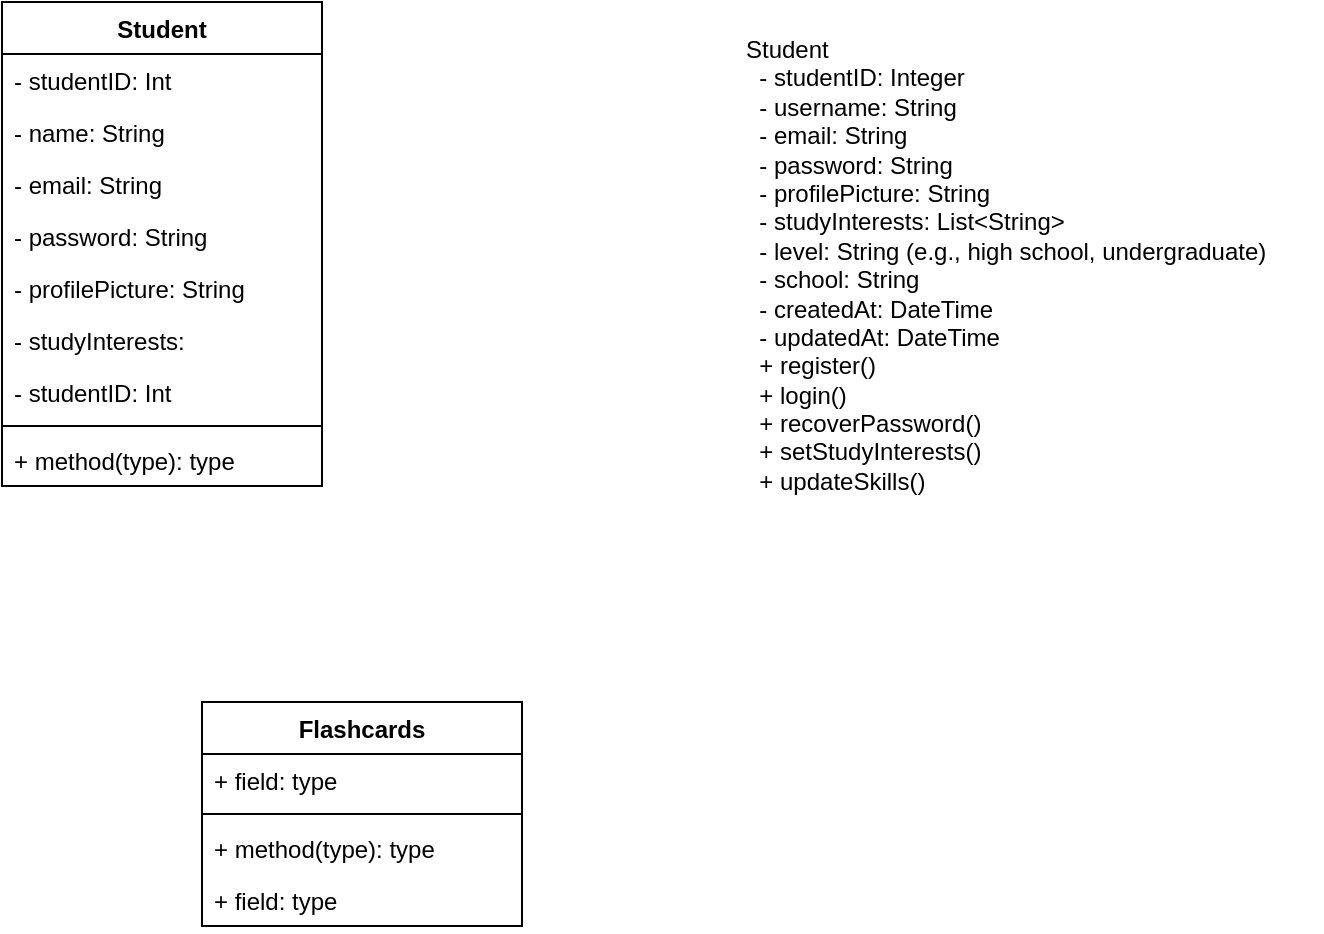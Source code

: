 <mxfile version="24.7.2" type="github" pages="2">
  <diagram name="classdiagram" id="asNL-EBBEeD5k-Nzu0Zw">
    <mxGraphModel dx="1034" dy="459" grid="1" gridSize="10" guides="1" tooltips="1" connect="1" arrows="1" fold="1" page="1" pageScale="1" pageWidth="827" pageHeight="1169" math="0" shadow="0">
      <root>
        <mxCell id="0" />
        <mxCell id="1" parent="0" />
        <mxCell id="3LF1SRSGRzl-hspdko9j-1" value="Student&lt;div&gt;&lt;br&gt;&lt;/div&gt;" style="swimlane;fontStyle=1;align=center;verticalAlign=top;childLayout=stackLayout;horizontal=1;startSize=26;horizontalStack=0;resizeParent=1;resizeParentMax=0;resizeLast=0;collapsible=1;marginBottom=0;whiteSpace=wrap;html=1;" parent="1" vertex="1">
          <mxGeometry x="90" y="30" width="160" height="242" as="geometry" />
        </mxCell>
        <mxCell id="3LF1SRSGRzl-hspdko9j-2" value="- studentID: Int" style="text;strokeColor=none;fillColor=none;align=left;verticalAlign=top;spacingLeft=4;spacingRight=4;overflow=hidden;rotatable=0;points=[[0,0.5],[1,0.5]];portConstraint=eastwest;whiteSpace=wrap;html=1;" parent="3LF1SRSGRzl-hspdko9j-1" vertex="1">
          <mxGeometry y="26" width="160" height="26" as="geometry" />
        </mxCell>
        <mxCell id="3LF1SRSGRzl-hspdko9j-10" value="- name: String" style="text;strokeColor=none;fillColor=none;align=left;verticalAlign=top;spacingLeft=4;spacingRight=4;overflow=hidden;rotatable=0;points=[[0,0.5],[1,0.5]];portConstraint=eastwest;whiteSpace=wrap;html=1;" parent="3LF1SRSGRzl-hspdko9j-1" vertex="1">
          <mxGeometry y="52" width="160" height="26" as="geometry" />
        </mxCell>
        <mxCell id="3LF1SRSGRzl-hspdko9j-11" value="- email: String" style="text;strokeColor=none;fillColor=none;align=left;verticalAlign=top;spacingLeft=4;spacingRight=4;overflow=hidden;rotatable=0;points=[[0,0.5],[1,0.5]];portConstraint=eastwest;whiteSpace=wrap;html=1;" parent="3LF1SRSGRzl-hspdko9j-1" vertex="1">
          <mxGeometry y="78" width="160" height="26" as="geometry" />
        </mxCell>
        <mxCell id="3LF1SRSGRzl-hspdko9j-12" value="- password: String" style="text;strokeColor=none;fillColor=none;align=left;verticalAlign=top;spacingLeft=4;spacingRight=4;overflow=hidden;rotatable=0;points=[[0,0.5],[1,0.5]];portConstraint=eastwest;whiteSpace=wrap;html=1;" parent="3LF1SRSGRzl-hspdko9j-1" vertex="1">
          <mxGeometry y="104" width="160" height="26" as="geometry" />
        </mxCell>
        <mxCell id="3LF1SRSGRzl-hspdko9j-22" value="- profilePicture: String" style="text;strokeColor=none;fillColor=none;align=left;verticalAlign=top;spacingLeft=4;spacingRight=4;overflow=hidden;rotatable=0;points=[[0,0.5],[1,0.5]];portConstraint=eastwest;whiteSpace=wrap;html=1;" parent="3LF1SRSGRzl-hspdko9j-1" vertex="1">
          <mxGeometry y="130" width="160" height="26" as="geometry" />
        </mxCell>
        <mxCell id="3LF1SRSGRzl-hspdko9j-21" value="- studyInterests:&amp;nbsp;" style="text;strokeColor=none;fillColor=none;align=left;verticalAlign=top;spacingLeft=4;spacingRight=4;overflow=hidden;rotatable=0;points=[[0,0.5],[1,0.5]];portConstraint=eastwest;whiteSpace=wrap;html=1;" parent="3LF1SRSGRzl-hspdko9j-1" vertex="1">
          <mxGeometry y="156" width="160" height="26" as="geometry" />
        </mxCell>
        <mxCell id="3LF1SRSGRzl-hspdko9j-20" value="- studentID: Int" style="text;strokeColor=none;fillColor=none;align=left;verticalAlign=top;spacingLeft=4;spacingRight=4;overflow=hidden;rotatable=0;points=[[0,0.5],[1,0.5]];portConstraint=eastwest;whiteSpace=wrap;html=1;" parent="3LF1SRSGRzl-hspdko9j-1" vertex="1">
          <mxGeometry y="182" width="160" height="26" as="geometry" />
        </mxCell>
        <mxCell id="3LF1SRSGRzl-hspdko9j-3" value="" style="line;strokeWidth=1;fillColor=none;align=left;verticalAlign=middle;spacingTop=-1;spacingLeft=3;spacingRight=3;rotatable=0;labelPosition=right;points=[];portConstraint=eastwest;strokeColor=inherit;" parent="3LF1SRSGRzl-hspdko9j-1" vertex="1">
          <mxGeometry y="208" width="160" height="8" as="geometry" />
        </mxCell>
        <mxCell id="3LF1SRSGRzl-hspdko9j-4" value="+ method(type): type" style="text;strokeColor=none;fillColor=none;align=left;verticalAlign=top;spacingLeft=4;spacingRight=4;overflow=hidden;rotatable=0;points=[[0,0.5],[1,0.5]];portConstraint=eastwest;whiteSpace=wrap;html=1;" parent="3LF1SRSGRzl-hspdko9j-1" vertex="1">
          <mxGeometry y="216" width="160" height="26" as="geometry" />
        </mxCell>
        <mxCell id="3LF1SRSGRzl-hspdko9j-5" value="Flashcards&lt;div&gt;&lt;br&gt;&lt;/div&gt;" style="swimlane;fontStyle=1;align=center;verticalAlign=top;childLayout=stackLayout;horizontal=1;startSize=26;horizontalStack=0;resizeParent=1;resizeParentMax=0;resizeLast=0;collapsible=1;marginBottom=0;whiteSpace=wrap;html=1;" parent="1" vertex="1">
          <mxGeometry x="190" y="380" width="160" height="112" as="geometry" />
        </mxCell>
        <mxCell id="3LF1SRSGRzl-hspdko9j-6" value="+ field: type" style="text;strokeColor=none;fillColor=none;align=left;verticalAlign=top;spacingLeft=4;spacingRight=4;overflow=hidden;rotatable=0;points=[[0,0.5],[1,0.5]];portConstraint=eastwest;whiteSpace=wrap;html=1;" parent="3LF1SRSGRzl-hspdko9j-5" vertex="1">
          <mxGeometry y="26" width="160" height="26" as="geometry" />
        </mxCell>
        <mxCell id="3LF1SRSGRzl-hspdko9j-7" value="" style="line;strokeWidth=1;fillColor=none;align=left;verticalAlign=middle;spacingTop=-1;spacingLeft=3;spacingRight=3;rotatable=0;labelPosition=right;points=[];portConstraint=eastwest;strokeColor=inherit;" parent="3LF1SRSGRzl-hspdko9j-5" vertex="1">
          <mxGeometry y="52" width="160" height="8" as="geometry" />
        </mxCell>
        <mxCell id="3LF1SRSGRzl-hspdko9j-8" value="+ method(type): type" style="text;strokeColor=none;fillColor=none;align=left;verticalAlign=top;spacingLeft=4;spacingRight=4;overflow=hidden;rotatable=0;points=[[0,0.5],[1,0.5]];portConstraint=eastwest;whiteSpace=wrap;html=1;" parent="3LF1SRSGRzl-hspdko9j-5" vertex="1">
          <mxGeometry y="60" width="160" height="26" as="geometry" />
        </mxCell>
        <mxCell id="3uo8lUfGvQ6s-oUoCpjn-1" value="+ field: type" style="text;strokeColor=none;fillColor=none;align=left;verticalAlign=top;spacingLeft=4;spacingRight=4;overflow=hidden;rotatable=0;points=[[0,0.5],[1,0.5]];portConstraint=eastwest;whiteSpace=wrap;html=1;" vertex="1" parent="3LF1SRSGRzl-hspdko9j-5">
          <mxGeometry y="86" width="160" height="26" as="geometry" />
        </mxCell>
        <mxCell id="3LF1SRSGRzl-hspdko9j-9" value="Student&#xa;  - studentID: Integer&#xa;  - username: String&#xa;  - email: String&#xa;  - password: String&#xa;  - profilePicture: String&#xa;  - studyInterests: List&lt;String&gt;&#xa;  - level: String (e.g., high school, undergraduate)&#xa;  - school: String&#xa;  - createdAt: DateTime&#xa;  - updatedAt: DateTime&#xa;  + register()&#xa;  + login()&#xa;  + recoverPassword()&#xa;  + setStudyInterests()&#xa;  + updateSkills()" style="text;whiteSpace=wrap;" parent="1" vertex="1">
          <mxGeometry x="460" y="40" width="290" height="250" as="geometry" />
        </mxCell>
      </root>
    </mxGraphModel>
  </diagram>
  <diagram id="MI_SpHJpGGWMV_lcLl78" name="UseCase">
    <mxGraphModel dx="2585" dy="1148" grid="1" gridSize="10" guides="1" tooltips="1" connect="1" arrows="1" fold="1" page="1" pageScale="1" pageWidth="827" pageHeight="1169" math="0" shadow="0">
      <root>
        <mxCell id="0" />
        <mxCell id="1" parent="0" />
        <mxCell id="-_8uZ3bbdXBZt1XkfrN1-65" style="rounded=0;orthogonalLoop=1;jettySize=auto;html=1;" edge="1" parent="1" source="-_8uZ3bbdXBZt1XkfrN1-1" target="-_8uZ3bbdXBZt1XkfrN1-15">
          <mxGeometry relative="1" as="geometry">
            <Array as="points">
              <mxPoint x="930" y="580" />
            </Array>
          </mxGeometry>
        </mxCell>
        <mxCell id="-_8uZ3bbdXBZt1XkfrN1-66" style="rounded=0;orthogonalLoop=1;jettySize=auto;html=1;entryX=1;entryY=0.5;entryDx=0;entryDy=0;" edge="1" parent="1" source="-_8uZ3bbdXBZt1XkfrN1-1" target="-_8uZ3bbdXBZt1XkfrN1-14">
          <mxGeometry relative="1" as="geometry">
            <Array as="points">
              <mxPoint x="930" y="600" />
            </Array>
          </mxGeometry>
        </mxCell>
        <mxCell id="-_8uZ3bbdXBZt1XkfrN1-68" style="rounded=0;orthogonalLoop=1;jettySize=auto;html=1;" edge="1" parent="1" source="-_8uZ3bbdXBZt1XkfrN1-1" target="-_8uZ3bbdXBZt1XkfrN1-19">
          <mxGeometry relative="1" as="geometry" />
        </mxCell>
        <mxCell id="-_8uZ3bbdXBZt1XkfrN1-69" style="rounded=0;orthogonalLoop=1;jettySize=auto;html=1;" edge="1" parent="1" source="-_8uZ3bbdXBZt1XkfrN1-1" target="-_8uZ3bbdXBZt1XkfrN1-25">
          <mxGeometry relative="1" as="geometry" />
        </mxCell>
        <mxCell id="-_8uZ3bbdXBZt1XkfrN1-70" style="rounded=0;orthogonalLoop=1;jettySize=auto;html=1;entryX=1;entryY=0.5;entryDx=0;entryDy=0;" edge="1" parent="1" source="-_8uZ3bbdXBZt1XkfrN1-1" target="-_8uZ3bbdXBZt1XkfrN1-31">
          <mxGeometry relative="1" as="geometry" />
        </mxCell>
        <mxCell id="-_8uZ3bbdXBZt1XkfrN1-71" style="rounded=0;orthogonalLoop=1;jettySize=auto;html=1;" edge="1" parent="1" source="-_8uZ3bbdXBZt1XkfrN1-1" target="-_8uZ3bbdXBZt1XkfrN1-30">
          <mxGeometry relative="1" as="geometry" />
        </mxCell>
        <mxCell id="-_8uZ3bbdXBZt1XkfrN1-72" style="rounded=0;orthogonalLoop=1;jettySize=auto;html=1;entryX=1;entryY=0.5;entryDx=0;entryDy=0;" edge="1" parent="1" source="-_8uZ3bbdXBZt1XkfrN1-1" target="-_8uZ3bbdXBZt1XkfrN1-32">
          <mxGeometry relative="1" as="geometry" />
        </mxCell>
        <mxCell id="-_8uZ3bbdXBZt1XkfrN1-73" style="rounded=0;orthogonalLoop=1;jettySize=auto;html=1;entryX=1;entryY=0.5;entryDx=0;entryDy=0;" edge="1" parent="1" source="-_8uZ3bbdXBZt1XkfrN1-1" target="-_8uZ3bbdXBZt1XkfrN1-33">
          <mxGeometry relative="1" as="geometry" />
        </mxCell>
        <mxCell id="-_8uZ3bbdXBZt1XkfrN1-1" value="Admin" style="shape=umlActor;html=1;verticalLabelPosition=bottom;verticalAlign=top;align=center;" vertex="1" parent="1">
          <mxGeometry x="1226" y="920" width="30" height="60" as="geometry" />
        </mxCell>
        <mxCell id="-_8uZ3bbdXBZt1XkfrN1-47" style="rounded=0;orthogonalLoop=1;jettySize=auto;html=1;" edge="1" parent="1" source="-_8uZ3bbdXBZt1XkfrN1-2">
          <mxGeometry relative="1" as="geometry">
            <mxPoint x="140" y="475" as="sourcePoint" />
            <mxPoint x="520" y="110" as="targetPoint" />
          </mxGeometry>
        </mxCell>
        <mxCell id="-_8uZ3bbdXBZt1XkfrN1-50" style="rounded=0;orthogonalLoop=1;jettySize=auto;html=1;entryX=0;entryY=0.5;entryDx=0;entryDy=0;" edge="1" parent="1" source="-_8uZ3bbdXBZt1XkfrN1-2" target="-_8uZ3bbdXBZt1XkfrN1-15">
          <mxGeometry relative="1" as="geometry" />
        </mxCell>
        <mxCell id="-_8uZ3bbdXBZt1XkfrN1-52" style="rounded=0;orthogonalLoop=1;jettySize=auto;html=1;entryX=0;entryY=0.5;entryDx=0;entryDy=0;" edge="1" parent="1" source="-_8uZ3bbdXBZt1XkfrN1-2" target="-_8uZ3bbdXBZt1XkfrN1-12">
          <mxGeometry relative="1" as="geometry" />
        </mxCell>
        <mxCell id="-_8uZ3bbdXBZt1XkfrN1-53" style="rounded=0;orthogonalLoop=1;jettySize=auto;html=1;" edge="1" parent="1" source="-_8uZ3bbdXBZt1XkfrN1-2">
          <mxGeometry relative="1" as="geometry">
            <mxPoint x="520" y="190" as="targetPoint" />
          </mxGeometry>
        </mxCell>
        <mxCell id="-_8uZ3bbdXBZt1XkfrN1-54" style="rounded=0;orthogonalLoop=1;jettySize=auto;html=1;" edge="1" parent="1" source="-_8uZ3bbdXBZt1XkfrN1-2">
          <mxGeometry relative="1" as="geometry">
            <mxPoint x="520" y="280" as="targetPoint" />
          </mxGeometry>
        </mxCell>
        <mxCell id="-_8uZ3bbdXBZt1XkfrN1-55" style="rounded=0;orthogonalLoop=1;jettySize=auto;html=1;" edge="1" parent="1" source="-_8uZ3bbdXBZt1XkfrN1-2">
          <mxGeometry relative="1" as="geometry">
            <mxPoint x="520" y="710" as="targetPoint" />
          </mxGeometry>
        </mxCell>
        <mxCell id="-_8uZ3bbdXBZt1XkfrN1-56" style="rounded=0;orthogonalLoop=1;jettySize=auto;html=1;entryX=0;entryY=0.5;entryDx=0;entryDy=0;" edge="1" parent="1" source="-_8uZ3bbdXBZt1XkfrN1-2" target="-_8uZ3bbdXBZt1XkfrN1-18">
          <mxGeometry relative="1" as="geometry" />
        </mxCell>
        <mxCell id="-_8uZ3bbdXBZt1XkfrN1-57" style="rounded=0;orthogonalLoop=1;jettySize=auto;html=1;" edge="1" parent="1" source="-_8uZ3bbdXBZt1XkfrN1-2">
          <mxGeometry relative="1" as="geometry">
            <mxPoint x="520" y="1060.667" as="targetPoint" />
            <Array as="points">
              <mxPoint x="520" y="1060" />
            </Array>
          </mxGeometry>
        </mxCell>
        <mxCell id="-_8uZ3bbdXBZt1XkfrN1-58" style="rounded=0;orthogonalLoop=1;jettySize=auto;html=1;entryX=0;entryY=0.5;entryDx=0;entryDy=0;" edge="1" parent="1" source="-_8uZ3bbdXBZt1XkfrN1-2" target="-_8uZ3bbdXBZt1XkfrN1-23">
          <mxGeometry relative="1" as="geometry">
            <mxPoint x="520" y="1166" as="targetPoint" />
          </mxGeometry>
        </mxCell>
        <mxCell id="-_8uZ3bbdXBZt1XkfrN1-59" style="rounded=0;orthogonalLoop=1;jettySize=auto;html=1;" edge="1" parent="1" source="-_8uZ3bbdXBZt1XkfrN1-2">
          <mxGeometry relative="1" as="geometry">
            <mxPoint x="520" y="1240" as="targetPoint" />
            <Array as="points">
              <mxPoint x="320" y="920" />
            </Array>
          </mxGeometry>
        </mxCell>
        <mxCell id="-_8uZ3bbdXBZt1XkfrN1-61" style="rounded=0;orthogonalLoop=1;jettySize=auto;html=1;entryX=0;entryY=0.5;entryDx=0;entryDy=0;" edge="1" parent="1" source="-_8uZ3bbdXBZt1XkfrN1-2" target="-_8uZ3bbdXBZt1XkfrN1-30">
          <mxGeometry relative="1" as="geometry">
            <mxPoint x="520" y="1466" as="targetPoint" />
          </mxGeometry>
        </mxCell>
        <mxCell id="-_8uZ3bbdXBZt1XkfrN1-62" style="rounded=0;orthogonalLoop=1;jettySize=auto;html=1;entryX=0;entryY=0.5;entryDx=0;entryDy=0;" edge="1" parent="1" source="-_8uZ3bbdXBZt1XkfrN1-2" target="-_8uZ3bbdXBZt1XkfrN1-29">
          <mxGeometry relative="1" as="geometry" />
        </mxCell>
        <mxCell id="-_8uZ3bbdXBZt1XkfrN1-63" style="rounded=0;orthogonalLoop=1;jettySize=auto;html=1;entryX=0;entryY=0.5;entryDx=0;entryDy=0;" edge="1" parent="1" source="-_8uZ3bbdXBZt1XkfrN1-2" target="-_8uZ3bbdXBZt1XkfrN1-37">
          <mxGeometry relative="1" as="geometry" />
        </mxCell>
        <mxCell id="-_8uZ3bbdXBZt1XkfrN1-74" style="rounded=0;orthogonalLoop=1;jettySize=auto;html=1;entryX=0;entryY=0.5;entryDx=0;entryDy=0;" edge="1" parent="1" source="-_8uZ3bbdXBZt1XkfrN1-2" target="-_8uZ3bbdXBZt1XkfrN1-28">
          <mxGeometry relative="1" as="geometry" />
        </mxCell>
        <mxCell id="-_8uZ3bbdXBZt1XkfrN1-2" value="User" style="shape=umlActor;html=1;verticalLabelPosition=bottom;verticalAlign=top;align=center;" vertex="1" parent="1">
          <mxGeometry x="150" y="510" width="30" height="60" as="geometry" />
        </mxCell>
        <object placeholders="1" c4Name="Online learning resourses" c4Type="SystemScopeBoundary" c4Application="SDM" label="&lt;font style=&quot;font-size: 16px&quot;&gt;&lt;b&gt;&lt;div style=&quot;text-align: left&quot;&gt;%c4Name%&lt;/div&gt;&lt;/b&gt;&lt;/font&gt;&lt;div style=&quot;text-align: left&quot;&gt;[%c4Application%]&lt;/div&gt;" id="-_8uZ3bbdXBZt1XkfrN1-3">
          <mxCell style="rounded=1;fontSize=11;whiteSpace=wrap;html=1;dashed=1;arcSize=20;fillColor=none;strokeColor=#666666;fontColor=#333333;labelBackgroundColor=none;align=left;verticalAlign=bottom;labelBorderColor=none;spacingTop=0;spacing=10;dashPattern=8 4;metaEdit=1;rotatable=0;perimeter=rectanglePerimeter;noLabel=0;labelPadding=0;allowArrows=0;connectable=0;expand=0;recursiveResize=0;editable=1;pointerEvents=0;absoluteArcSize=1;points=[[0.25,0,0],[0.5,0,0],[0.75,0,0],[1,0.25,0],[1,0.5,0],[1,0.75,0],[0.75,1,0],[0.5,1,0],[0.25,1,0],[0,0.75,0],[0,0.5,0],[0,0.25,0]];" vertex="1" parent="1">
            <mxGeometry x="330" y="40" width="620" height="2180" as="geometry" />
          </mxCell>
        </object>
        <mxCell id="-_8uZ3bbdXBZt1XkfrN1-4" value="Register" style="ellipse;whiteSpace=wrap;html=1;" vertex="1" parent="1">
          <mxGeometry x="520" y="70" width="140" height="70" as="geometry" />
        </mxCell>
        <mxCell id="-_8uZ3bbdXBZt1XkfrN1-5" value="Verify Email" style="ellipse;whiteSpace=wrap;html=1;" vertex="1" parent="1">
          <mxGeometry x="750" y="180" width="140" height="70" as="geometry" />
        </mxCell>
        <mxCell id="-_8uZ3bbdXBZt1XkfrN1-7" value="&amp;lt;&amp;lt;include&amp;gt;&amp;gt;" style="html=1;verticalAlign=bottom;labelBackgroundColor=none;endArrow=open;endFill=0;dashed=1;rounded=0;entryX=1;entryY=0.5;entryDx=0;entryDy=0;exitX=0;exitY=0.5;exitDx=0;exitDy=0;" edge="1" parent="1" source="-_8uZ3bbdXBZt1XkfrN1-5" target="-_8uZ3bbdXBZt1XkfrN1-4">
          <mxGeometry x="-0.273" y="-5" width="160" relative="1" as="geometry">
            <mxPoint x="780" y="120" as="sourcePoint" />
            <mxPoint x="870" y="100" as="targetPoint" />
            <mxPoint as="offset" />
          </mxGeometry>
        </mxCell>
        <mxCell id="-_8uZ3bbdXBZt1XkfrN1-9" value="login" style="ellipse;whiteSpace=wrap;html=1;" vertex="1" parent="1">
          <mxGeometry x="520" y="150" width="140" height="70" as="geometry" />
        </mxCell>
        <mxCell id="-_8uZ3bbdXBZt1XkfrN1-11" value="Track progress" style="ellipse;whiteSpace=wrap;html=1;" vertex="1" parent="1">
          <mxGeometry x="520" y="240" width="140" height="70" as="geometry" />
        </mxCell>
        <mxCell id="-_8uZ3bbdXBZt1XkfrN1-12" value="Recover Password" style="ellipse;whiteSpace=wrap;html=1;" vertex="1" parent="1">
          <mxGeometry x="520" y="320" width="140" height="70" as="geometry" />
        </mxCell>
        <mxCell id="-_8uZ3bbdXBZt1XkfrN1-13" value="Create Flashcard" style="ellipse;whiteSpace=wrap;html=1;" vertex="1" parent="1">
          <mxGeometry x="520" y="410" width="140" height="70" as="geometry" />
        </mxCell>
        <mxCell id="-_8uZ3bbdXBZt1XkfrN1-14" value="Delete Flashcard" style="ellipse;whiteSpace=wrap;html=1;" vertex="1" parent="1">
          <mxGeometry x="520" y="580" width="140" height="70" as="geometry" />
        </mxCell>
        <mxCell id="-_8uZ3bbdXBZt1XkfrN1-15" value="Edit Flashcard" style="ellipse;whiteSpace=wrap;html=1;" vertex="1" parent="1">
          <mxGeometry x="520" y="490" width="140" height="70" as="geometry" />
        </mxCell>
        <mxCell id="-_8uZ3bbdXBZt1XkfrN1-16" value="View Flashcards in&lt;div&gt;StudyMode&lt;/div&gt;" style="ellipse;whiteSpace=wrap;html=1;" vertex="1" parent="1">
          <mxGeometry x="520" y="670" width="140" height="70" as="geometry" />
        </mxCell>
        <mxCell id="-_8uZ3bbdXBZt1XkfrN1-17" value="Premuim Access" style="ellipse;whiteSpace=wrap;html=1;" vertex="1" parent="1">
          <mxGeometry x="730" y="970" width="140" height="70" as="geometry" />
        </mxCell>
        <mxCell id="-_8uZ3bbdXBZt1XkfrN1-18" value="Access Question Papers" style="ellipse;whiteSpace=wrap;html=1;" vertex="1" parent="1">
          <mxGeometry x="520" y="860" width="140" height="70" as="geometry" />
        </mxCell>
        <mxCell id="-_8uZ3bbdXBZt1XkfrN1-19" value="Review Flashcards" style="ellipse;whiteSpace=wrap;html=1;" vertex="1" parent="1">
          <mxGeometry x="520" y="760" width="140" height="70" as="geometry" />
        </mxCell>
        <mxCell id="-_8uZ3bbdXBZt1XkfrN1-21" value="Premuim Access" style="ellipse;whiteSpace=wrap;html=1;" vertex="1" parent="1">
          <mxGeometry x="760" y="450" width="140" height="50" as="geometry" />
        </mxCell>
        <mxCell id="-_8uZ3bbdXBZt1XkfrN1-22" value="Download Question Papers" style="ellipse;whiteSpace=wrap;html=1;" vertex="1" parent="1">
          <mxGeometry x="520" y="1020" width="140" height="70" as="geometry" />
        </mxCell>
        <mxCell id="-_8uZ3bbdXBZt1XkfrN1-23" value="Search Question Papers" style="ellipse;whiteSpace=wrap;html=1;" vertex="1" parent="1">
          <mxGeometry x="520" y="1120" width="140" height="70" as="geometry" />
        </mxCell>
        <mxCell id="-_8uZ3bbdXBZt1XkfrN1-24" value="Premuim Access" style="ellipse;whiteSpace=wrap;html=1;" vertex="1" parent="1">
          <mxGeometry x="800" y="2050" width="140" height="70" as="geometry" />
        </mxCell>
        <mxCell id="-_8uZ3bbdXBZt1XkfrN1-25" value="Review Quiz" style="ellipse;whiteSpace=wrap;html=1;" vertex="1" parent="1">
          <mxGeometry x="520" y="940" width="140" height="70" as="geometry" />
        </mxCell>
        <mxCell id="-_8uZ3bbdXBZt1XkfrN1-26" value="Take Quiz" style="ellipse;whiteSpace=wrap;html=1;" vertex="1" parent="1">
          <mxGeometry x="520" y="1310" width="140" height="70" as="geometry" />
        </mxCell>
        <mxCell id="-_8uZ3bbdXBZt1XkfrN1-27" value="Filter Question Papers" style="ellipse;whiteSpace=wrap;html=1;" vertex="1" parent="1">
          <mxGeometry x="520" y="1210" width="140" height="70" as="geometry" />
        </mxCell>
        <mxCell id="-_8uZ3bbdXBZt1XkfrN1-28" value="Set Reminder" style="ellipse;whiteSpace=wrap;html=1;" vertex="1" parent="1">
          <mxGeometry x="520" y="1710" width="140" height="70" as="geometry" />
        </mxCell>
        <mxCell id="-_8uZ3bbdXBZt1XkfrN1-29" value="Create Study Goal" style="ellipse;whiteSpace=wrap;html=1;" vertex="1" parent="1">
          <mxGeometry x="520" y="1620" width="140" height="70" as="geometry" />
        </mxCell>
        <mxCell id="-_8uZ3bbdXBZt1XkfrN1-30" value="Threaded Discussions" style="ellipse;whiteSpace=wrap;html=1;" vertex="1" parent="1">
          <mxGeometry x="520" y="1530" width="140" height="70" as="geometry" />
        </mxCell>
        <mxCell id="-_8uZ3bbdXBZt1XkfrN1-31" value="Get Feedback" style="ellipse;whiteSpace=wrap;html=1;" vertex="1" parent="1">
          <mxGeometry x="520" y="1420" width="140" height="70" as="geometry" />
        </mxCell>
        <mxCell id="-_8uZ3bbdXBZt1XkfrN1-32" value="Upload Question Papers" style="ellipse;whiteSpace=wrap;html=1;" vertex="1" parent="1">
          <mxGeometry x="520" y="1890" width="140" height="70" as="geometry" />
        </mxCell>
        <mxCell id="-_8uZ3bbdXBZt1XkfrN1-33" value="Upload ebooks" style="ellipse;whiteSpace=wrap;html=1;" vertex="1" parent="1">
          <mxGeometry x="520" y="1990" width="140" height="70" as="geometry" />
        </mxCell>
        <mxCell id="-_8uZ3bbdXBZt1XkfrN1-34" value="Share Flashcard" style="ellipse;whiteSpace=wrap;html=1;" vertex="1" parent="1">
          <mxGeometry x="760" y="700" width="140" height="70" as="geometry" />
        </mxCell>
        <mxCell id="-_8uZ3bbdXBZt1XkfrN1-35" value="Download ebooks" style="ellipse;whiteSpace=wrap;html=1;" vertex="1" parent="1">
          <mxGeometry x="520" y="2080" width="140" height="70" as="geometry" />
        </mxCell>
        <mxCell id="-_8uZ3bbdXBZt1XkfrN1-36" value="Add Flashcard to&amp;nbsp;&lt;div&gt;Favorites&lt;/div&gt;" style="ellipse;whiteSpace=wrap;html=1;" vertex="1" parent="1">
          <mxGeometry x="770" y="610" width="140" height="70" as="geometry" />
        </mxCell>
        <mxCell id="-_8uZ3bbdXBZt1XkfrN1-37" value="Rate and Provide Feedback" style="ellipse;whiteSpace=wrap;html=1;" vertex="1" parent="1">
          <mxGeometry x="520" y="1800" width="140" height="70" as="geometry" />
        </mxCell>
        <mxCell id="-_8uZ3bbdXBZt1XkfrN1-38" value="&amp;lt;&amp;lt;extend&amp;gt;&amp;gt;" style="edgeStyle=none;html=1;startArrow=open;endArrow=none;startSize=12;verticalAlign=bottom;dashed=1;labelBackgroundColor=none;rounded=0;entryX=0.986;entryY=0.395;entryDx=0;entryDy=0;entryPerimeter=0;exitX=0.01;exitY=0.671;exitDx=0;exitDy=0;exitPerimeter=0;" edge="1" parent="1" source="-_8uZ3bbdXBZt1XkfrN1-36" target="-_8uZ3bbdXBZt1XkfrN1-16">
          <mxGeometry width="160" relative="1" as="geometry">
            <mxPoint x="780" y="670" as="sourcePoint" />
            <mxPoint x="810" y="630" as="targetPoint" />
          </mxGeometry>
        </mxCell>
        <mxCell id="-_8uZ3bbdXBZt1XkfrN1-39" value="&amp;lt;&amp;lt;extend&amp;gt;&amp;gt;" style="edgeStyle=none;html=1;startArrow=open;endArrow=none;startSize=12;verticalAlign=bottom;dashed=1;labelBackgroundColor=none;rounded=0;entryX=0.986;entryY=0.738;entryDx=0;entryDy=0;entryPerimeter=0;" edge="1" parent="1" target="-_8uZ3bbdXBZt1XkfrN1-16">
          <mxGeometry width="160" relative="1" as="geometry">
            <mxPoint x="760" y="730" as="sourcePoint" />
            <mxPoint x="810" y="710" as="targetPoint" />
          </mxGeometry>
        </mxCell>
        <mxCell id="-_8uZ3bbdXBZt1XkfrN1-40" value="&amp;lt;&amp;lt;include&amp;gt;&amp;gt;" style="edgeStyle=none;html=1;endArrow=open;verticalAlign=bottom;dashed=1;labelBackgroundColor=none;rounded=0;" edge="1" parent="1">
          <mxGeometry width="160" relative="1" as="geometry">
            <mxPoint x="730" y="1020" as="sourcePoint" />
            <mxPoint x="660" y="1050" as="targetPoint" />
          </mxGeometry>
        </mxCell>
        <mxCell id="-_8uZ3bbdXBZt1XkfrN1-41" value="&amp;lt;&amp;lt;include&amp;gt;&amp;gt;" style="edgeStyle=none;html=1;endArrow=open;verticalAlign=bottom;dashed=1;labelBackgroundColor=none;rounded=0;exitX=0;exitY=0.5;exitDx=0;exitDy=0;entryX=1;entryY=0.5;entryDx=0;entryDy=0;" edge="1" parent="1" source="-_8uZ3bbdXBZt1XkfrN1-24" target="-_8uZ3bbdXBZt1XkfrN1-35">
          <mxGeometry width="160" relative="1" as="geometry">
            <mxPoint x="660" y="2131.333" as="sourcePoint" />
            <mxPoint x="840" y="2090" as="targetPoint" />
          </mxGeometry>
        </mxCell>
        <mxCell id="-_8uZ3bbdXBZt1XkfrN1-44" value="&amp;lt;&amp;lt;include&amp;gt;&amp;gt;" style="edgeStyle=none;html=1;endArrow=open;verticalAlign=bottom;dashed=1;labelBackgroundColor=none;rounded=0;entryX=1;entryY=0.5;entryDx=0;entryDy=0;" edge="1" parent="1" source="-_8uZ3bbdXBZt1XkfrN1-21" target="-_8uZ3bbdXBZt1XkfrN1-13">
          <mxGeometry width="160" relative="1" as="geometry">
            <mxPoint x="660" y="440" as="sourcePoint" />
            <mxPoint x="650" y="470" as="targetPoint" />
            <Array as="points" />
          </mxGeometry>
        </mxCell>
        <mxCell id="-_8uZ3bbdXBZt1XkfrN1-46" value="&amp;lt;&amp;lt;include&amp;gt;&amp;gt;" style="edgeStyle=none;html=1;endArrow=open;verticalAlign=bottom;dashed=1;labelBackgroundColor=none;rounded=0;" edge="1" parent="1">
          <mxGeometry x="0.545" y="-14" width="160" relative="1" as="geometry">
            <mxPoint x="660" y="350" as="sourcePoint" />
            <mxPoint x="660" y="350" as="targetPoint" />
            <Array as="points">
              <mxPoint x="770" y="240" />
            </Array>
            <mxPoint as="offset" />
          </mxGeometry>
        </mxCell>
        <mxCell id="-_8uZ3bbdXBZt1XkfrN1-51" style="rounded=0;orthogonalLoop=1;jettySize=auto;html=1;entryX=0;entryY=0.681;entryDx=0;entryDy=0;entryPerimeter=0;" edge="1" parent="1" source="-_8uZ3bbdXBZt1XkfrN1-2" target="-_8uZ3bbdXBZt1XkfrN1-13">
          <mxGeometry relative="1" as="geometry" />
        </mxCell>
        <mxCell id="-_8uZ3bbdXBZt1XkfrN1-60" style="rounded=0;orthogonalLoop=1;jettySize=auto;html=1;entryX=0.024;entryY=0.652;entryDx=0;entryDy=0;entryPerimeter=0;" edge="1" parent="1" source="-_8uZ3bbdXBZt1XkfrN1-2" target="-_8uZ3bbdXBZt1XkfrN1-26">
          <mxGeometry relative="1" as="geometry" />
        </mxCell>
        <mxCell id="-_8uZ3bbdXBZt1XkfrN1-64" style="rounded=0;orthogonalLoop=1;jettySize=auto;html=1;entryX=0;entryY=0.5;entryDx=0;entryDy=0;" edge="1" parent="1" source="-_8uZ3bbdXBZt1XkfrN1-2" target="-_8uZ3bbdXBZt1XkfrN1-35">
          <mxGeometry relative="1" as="geometry" />
        </mxCell>
        <mxCell id="-_8uZ3bbdXBZt1XkfrN1-67" style="rounded=0;orthogonalLoop=1;jettySize=auto;html=1;entryX=0.924;entryY=0.738;entryDx=0;entryDy=0;entryPerimeter=0;" edge="1" parent="1" source="-_8uZ3bbdXBZt1XkfrN1-1" target="-_8uZ3bbdXBZt1XkfrN1-13">
          <mxGeometry relative="1" as="geometry">
            <Array as="points">
              <mxPoint x="960" y="560" />
            </Array>
          </mxGeometry>
        </mxCell>
      </root>
    </mxGraphModel>
  </diagram>
</mxfile>

